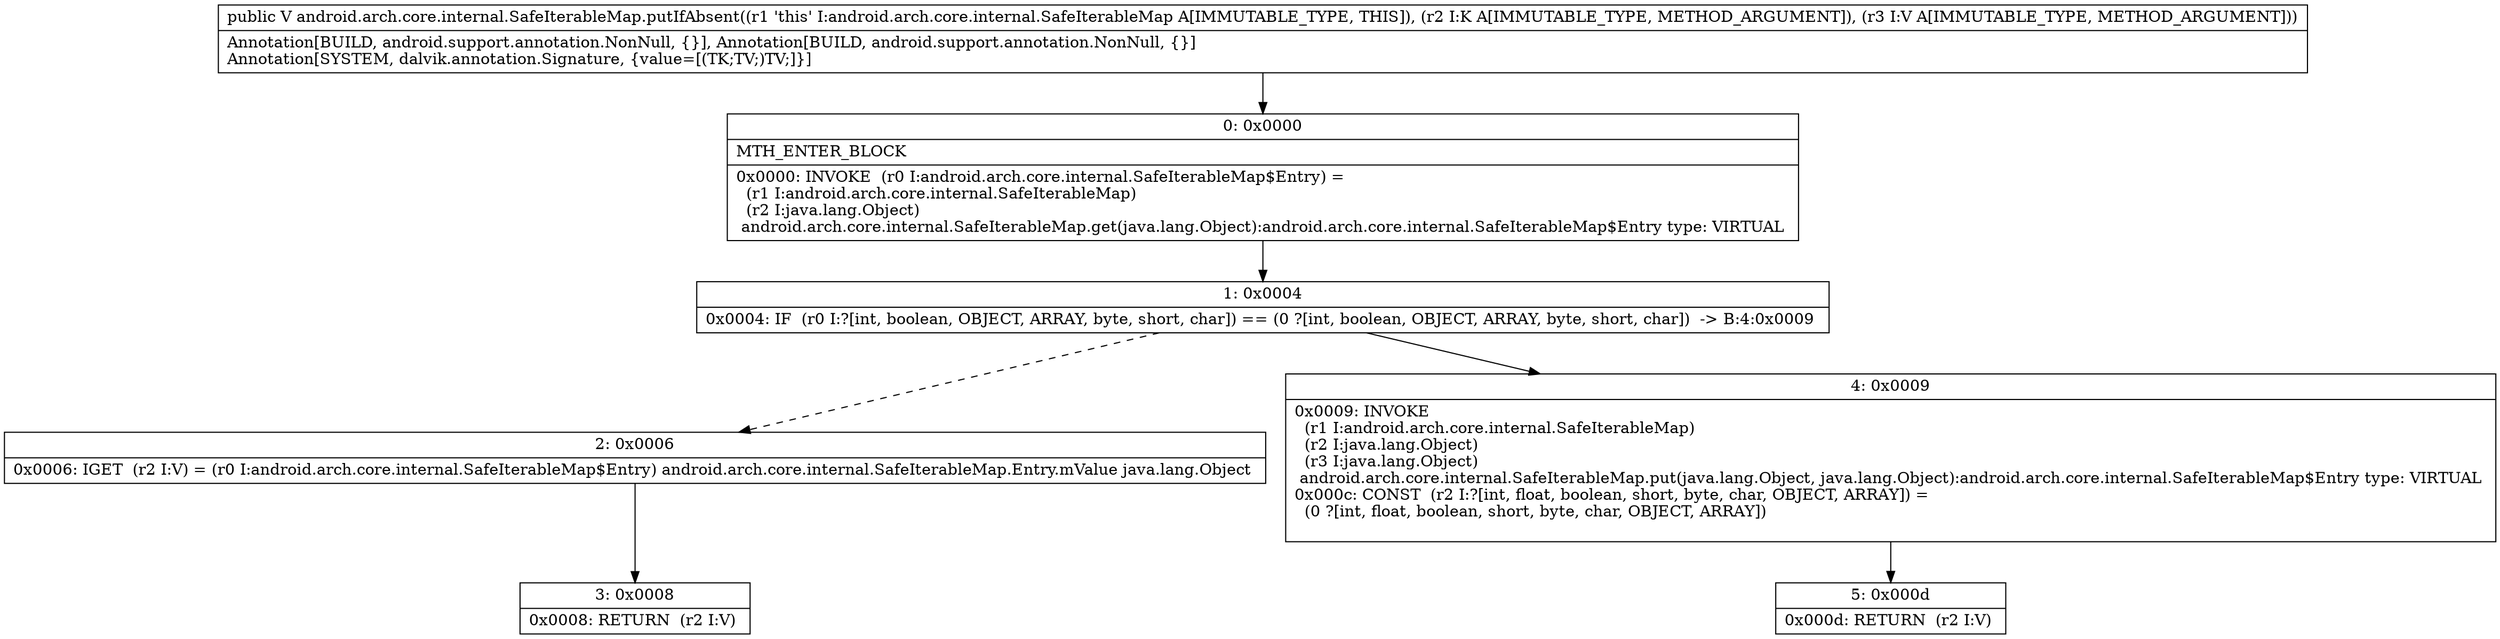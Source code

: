 digraph "CFG forandroid.arch.core.internal.SafeIterableMap.putIfAbsent(Ljava\/lang\/Object;Ljava\/lang\/Object;)Ljava\/lang\/Object;" {
Node_0 [shape=record,label="{0\:\ 0x0000|MTH_ENTER_BLOCK\l|0x0000: INVOKE  (r0 I:android.arch.core.internal.SafeIterableMap$Entry) = \l  (r1 I:android.arch.core.internal.SafeIterableMap)\l  (r2 I:java.lang.Object)\l android.arch.core.internal.SafeIterableMap.get(java.lang.Object):android.arch.core.internal.SafeIterableMap$Entry type: VIRTUAL \l}"];
Node_1 [shape=record,label="{1\:\ 0x0004|0x0004: IF  (r0 I:?[int, boolean, OBJECT, ARRAY, byte, short, char]) == (0 ?[int, boolean, OBJECT, ARRAY, byte, short, char])  \-\> B:4:0x0009 \l}"];
Node_2 [shape=record,label="{2\:\ 0x0006|0x0006: IGET  (r2 I:V) = (r0 I:android.arch.core.internal.SafeIterableMap$Entry) android.arch.core.internal.SafeIterableMap.Entry.mValue java.lang.Object \l}"];
Node_3 [shape=record,label="{3\:\ 0x0008|0x0008: RETURN  (r2 I:V) \l}"];
Node_4 [shape=record,label="{4\:\ 0x0009|0x0009: INVOKE  \l  (r1 I:android.arch.core.internal.SafeIterableMap)\l  (r2 I:java.lang.Object)\l  (r3 I:java.lang.Object)\l android.arch.core.internal.SafeIterableMap.put(java.lang.Object, java.lang.Object):android.arch.core.internal.SafeIterableMap$Entry type: VIRTUAL \l0x000c: CONST  (r2 I:?[int, float, boolean, short, byte, char, OBJECT, ARRAY]) = \l  (0 ?[int, float, boolean, short, byte, char, OBJECT, ARRAY])\l \l}"];
Node_5 [shape=record,label="{5\:\ 0x000d|0x000d: RETURN  (r2 I:V) \l}"];
MethodNode[shape=record,label="{public V android.arch.core.internal.SafeIterableMap.putIfAbsent((r1 'this' I:android.arch.core.internal.SafeIterableMap A[IMMUTABLE_TYPE, THIS]), (r2 I:K A[IMMUTABLE_TYPE, METHOD_ARGUMENT]), (r3 I:V A[IMMUTABLE_TYPE, METHOD_ARGUMENT]))  | Annotation[BUILD, android.support.annotation.NonNull, \{\}], Annotation[BUILD, android.support.annotation.NonNull, \{\}]\lAnnotation[SYSTEM, dalvik.annotation.Signature, \{value=[(TK;TV;)TV;]\}]\l}"];
MethodNode -> Node_0;
Node_0 -> Node_1;
Node_1 -> Node_2[style=dashed];
Node_1 -> Node_4;
Node_2 -> Node_3;
Node_4 -> Node_5;
}

